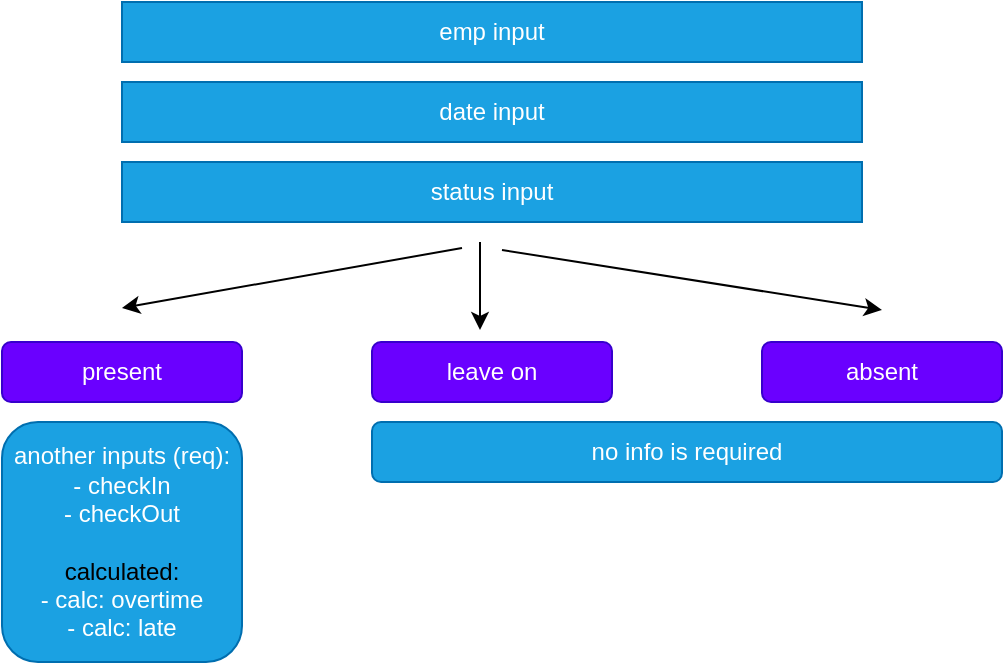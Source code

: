 <mxfile>
    <diagram id="Z1BkGPArPPO6ZUG4Uibz" name="Page-1">
        <mxGraphModel dx="748" dy="423" grid="1" gridSize="10" guides="1" tooltips="1" connect="1" arrows="1" fold="1" page="1" pageScale="1" pageWidth="850" pageHeight="1100" math="0" shadow="0">
            <root>
                <mxCell id="0"/>
                <mxCell id="1" parent="0"/>
                <mxCell id="2" value="emp input" style="rounded=0;whiteSpace=wrap;html=1;fillColor=#1ba1e2;fontColor=#ffffff;strokeColor=#006EAF;" vertex="1" parent="1">
                    <mxGeometry x="160" y="30" width="370" height="30" as="geometry"/>
                </mxCell>
                <mxCell id="3" value="date input" style="rounded=0;whiteSpace=wrap;html=1;fillColor=#1ba1e2;fontColor=#ffffff;strokeColor=#006EAF;" vertex="1" parent="1">
                    <mxGeometry x="160" y="70" width="370" height="30" as="geometry"/>
                </mxCell>
                <mxCell id="5" value="" style="endArrow=classic;html=1;" edge="1" parent="1">
                    <mxGeometry width="50" height="50" relative="1" as="geometry">
                        <mxPoint x="350" y="154" as="sourcePoint"/>
                        <mxPoint x="540" y="184" as="targetPoint"/>
                    </mxGeometry>
                </mxCell>
                <mxCell id="6" value="" style="endArrow=classic;html=1;" edge="1" parent="1">
                    <mxGeometry width="50" height="50" relative="1" as="geometry">
                        <mxPoint x="330" y="153" as="sourcePoint"/>
                        <mxPoint x="160" y="183" as="targetPoint"/>
                    </mxGeometry>
                </mxCell>
                <mxCell id="7" value="status input" style="rounded=0;whiteSpace=wrap;html=1;fillColor=#1ba1e2;fontColor=#ffffff;strokeColor=#006EAF;" vertex="1" parent="1">
                    <mxGeometry x="160" y="110" width="370" height="30" as="geometry"/>
                </mxCell>
                <mxCell id="8" value="present" style="rounded=1;whiteSpace=wrap;html=1;fillColor=#6a00ff;fontColor=#ffffff;strokeColor=#3700CC;" vertex="1" parent="1">
                    <mxGeometry x="100" y="200" width="120" height="30" as="geometry"/>
                </mxCell>
                <mxCell id="10" value="absent" style="rounded=1;whiteSpace=wrap;html=1;fillColor=#6a00ff;fontColor=#ffffff;strokeColor=#3700CC;" vertex="1" parent="1">
                    <mxGeometry x="480" y="200" width="120" height="30" as="geometry"/>
                </mxCell>
                <mxCell id="11" value="" style="endArrow=classic;html=1;" edge="1" parent="1">
                    <mxGeometry width="50" height="50" relative="1" as="geometry">
                        <mxPoint x="339" y="150" as="sourcePoint"/>
                        <mxPoint x="339" y="194" as="targetPoint"/>
                    </mxGeometry>
                </mxCell>
                <mxCell id="12" value="leave on" style="rounded=1;whiteSpace=wrap;html=1;fillColor=#6a00ff;fontColor=#ffffff;strokeColor=#3700CC;" vertex="1" parent="1">
                    <mxGeometry x="285" y="200" width="120" height="30" as="geometry"/>
                </mxCell>
                <mxCell id="13" value="no info is required" style="rounded=1;whiteSpace=wrap;html=1;fillColor=#1ba1e2;fontColor=#ffffff;strokeColor=#006EAF;" vertex="1" parent="1">
                    <mxGeometry x="285" y="240" width="315" height="30" as="geometry"/>
                </mxCell>
                <mxCell id="14" value="another inputs (req):&lt;div&gt;- checkIn&lt;/div&gt;&lt;div&gt;- checkOut&lt;/div&gt;&lt;div&gt;&lt;br&gt;&lt;/div&gt;&lt;div&gt;&lt;font style=&quot;color: light-dark(rgb(0, 0, 0), rgb(0, 0, 0));&quot;&gt;calculated:&lt;/font&gt;&lt;/div&gt;&lt;div&gt;- calc: overtime&lt;/div&gt;&lt;div&gt;- calc: late&lt;/div&gt;" style="rounded=1;whiteSpace=wrap;html=1;fillColor=#1ba1e2;fontColor=#ffffff;strokeColor=#006EAF;" vertex="1" parent="1">
                    <mxGeometry x="100" y="240" width="120" height="120" as="geometry"/>
                </mxCell>
            </root>
        </mxGraphModel>
    </diagram>
</mxfile>